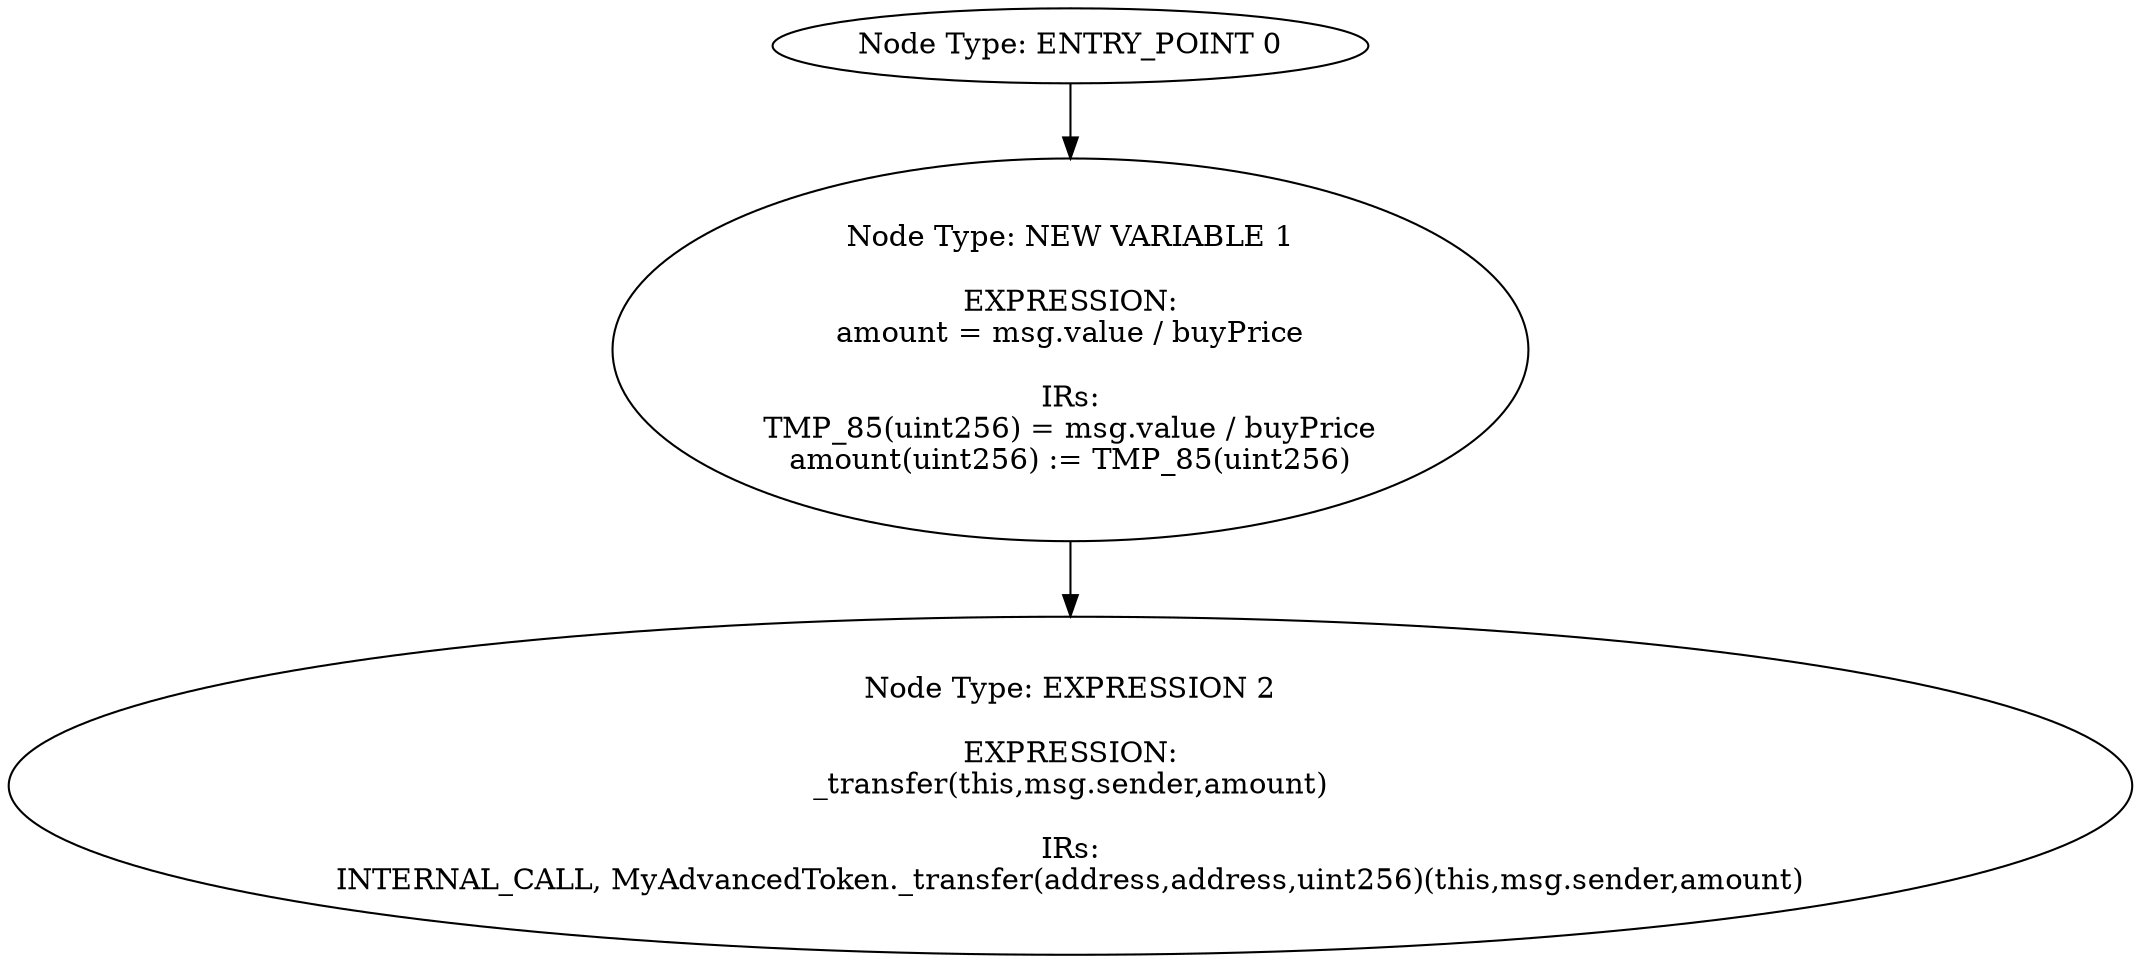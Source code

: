 digraph{
0[label="Node Type: ENTRY_POINT 0
"];
0->1;
1[label="Node Type: NEW VARIABLE 1

EXPRESSION:
amount = msg.value / buyPrice

IRs:
TMP_85(uint256) = msg.value / buyPrice
amount(uint256) := TMP_85(uint256)"];
1->2;
2[label="Node Type: EXPRESSION 2

EXPRESSION:
_transfer(this,msg.sender,amount)

IRs:
INTERNAL_CALL, MyAdvancedToken._transfer(address,address,uint256)(this,msg.sender,amount)"];
}
